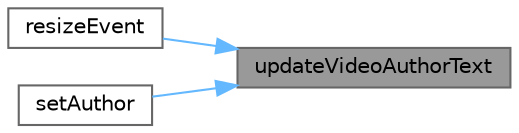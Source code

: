 digraph "updateVideoAuthorText"
{
 // LATEX_PDF_SIZE
  bgcolor="transparent";
  edge [fontname=Helvetica,fontsize=10,labelfontname=Helvetica,labelfontsize=10];
  node [fontname=Helvetica,fontsize=10,shape=box,height=0.2,width=0.4];
  rankdir="RL";
  Node1 [id="Node000001",label="updateVideoAuthorText",height=0.2,width=0.4,color="gray40", fillcolor="grey60", style="filled", fontcolor="black",tooltip="更新作者名称文本"];
  Node1 -> Node2 [id="edge1_Node000001_Node000002",dir="back",color="steelblue1",style="solid",tooltip=" "];
  Node2 [id="Node000002",label="resizeEvent",height=0.2,width=0.4,color="grey40", fillcolor="white", style="filled",URL="$class_music_repo_video.html#a9a27ed4ceb22d2a19bdb88ed785085a1",tooltip="调整大小事件"];
  Node1 -> Node3 [id="edge2_Node000001_Node000003",dir="back",color="steelblue1",style="solid",tooltip=" "];
  Node3 [id="Node000003",label="setAuthor",height=0.2,width=0.4,color="grey40", fillcolor="white", style="filled",URL="$class_music_repo_video.html#a43290dd8483ee5c69ffb82df772af4b0",tooltip="设置作者名称"];
}
